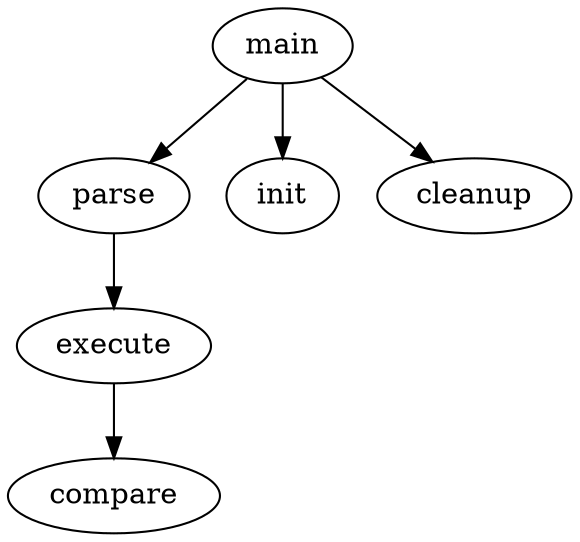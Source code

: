 digraph {
    main -> parse -> execute;
    main -> init;
    main -> cleanup;
    execute -> compare;
}
